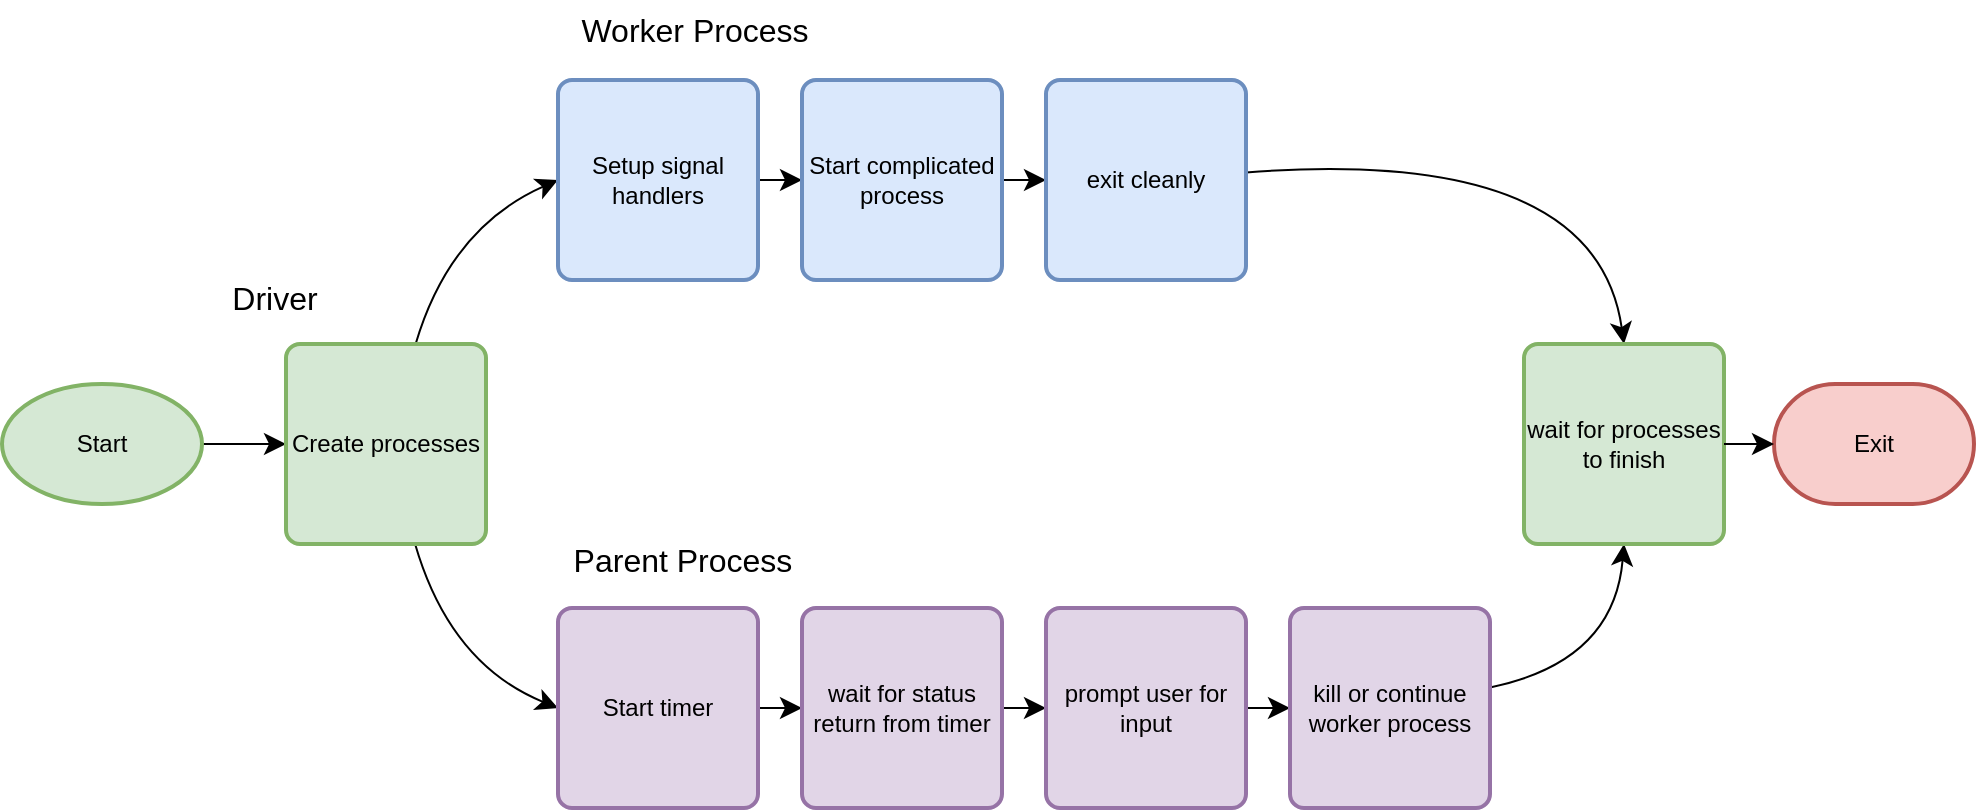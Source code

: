 <mxfile version="24.6.2" type="device">
  <diagram name="Page-1" id="ajki2U_npop0Cp-2EpqE">
    <mxGraphModel dx="2234" dy="1230" grid="0" gridSize="10" guides="1" tooltips="1" connect="1" arrows="1" fold="1" page="0" pageScale="1" pageWidth="850" pageHeight="1100" math="0" shadow="0">
      <root>
        <mxCell id="0" />
        <mxCell id="1" parent="0" />
        <mxCell id="_s9-1Ygfd8paigMYJvEP-3" style="edgeStyle=none;curved=1;rounded=0;orthogonalLoop=1;jettySize=auto;html=1;fontSize=12;startSize=8;endSize=8;" edge="1" parent="1" source="_s9-1Ygfd8paigMYJvEP-1" target="_s9-1Ygfd8paigMYJvEP-2">
          <mxGeometry relative="1" as="geometry" />
        </mxCell>
        <mxCell id="_s9-1Ygfd8paigMYJvEP-1" value="Start" style="strokeWidth=2;html=1;shape=mxgraph.flowchart.start_1;whiteSpace=wrap;fillColor=#d5e8d4;strokeColor=#82b366;" vertex="1" parent="1">
          <mxGeometry x="-428" y="143" width="100" height="60" as="geometry" />
        </mxCell>
        <mxCell id="_s9-1Ygfd8paigMYJvEP-7" style="edgeStyle=none;curved=1;rounded=0;orthogonalLoop=1;jettySize=auto;html=1;entryX=0;entryY=0.5;entryDx=0;entryDy=0;fontSize=12;startSize=8;endSize=8;" edge="1" parent="1" source="_s9-1Ygfd8paigMYJvEP-2" target="_s9-1Ygfd8paigMYJvEP-5">
          <mxGeometry relative="1" as="geometry">
            <Array as="points">
              <mxPoint x="-204" y="65" />
            </Array>
          </mxGeometry>
        </mxCell>
        <mxCell id="_s9-1Ygfd8paigMYJvEP-8" style="edgeStyle=none;curved=1;rounded=0;orthogonalLoop=1;jettySize=auto;html=1;entryX=0;entryY=0.5;entryDx=0;entryDy=0;fontSize=12;startSize=8;endSize=8;" edge="1" parent="1" source="_s9-1Ygfd8paigMYJvEP-2" target="_s9-1Ygfd8paigMYJvEP-6">
          <mxGeometry relative="1" as="geometry">
            <Array as="points">
              <mxPoint x="-204" y="283" />
            </Array>
          </mxGeometry>
        </mxCell>
        <mxCell id="_s9-1Ygfd8paigMYJvEP-2" value="Create processes" style="rounded=1;whiteSpace=wrap;html=1;absoluteArcSize=1;arcSize=14;strokeWidth=2;fillColor=#d5e8d4;strokeColor=#82b366;" vertex="1" parent="1">
          <mxGeometry x="-286" y="123" width="100" height="100" as="geometry" />
        </mxCell>
        <mxCell id="_s9-1Ygfd8paigMYJvEP-10" style="edgeStyle=none;curved=1;rounded=0;orthogonalLoop=1;jettySize=auto;html=1;entryX=0;entryY=0.5;entryDx=0;entryDy=0;fontSize=12;startSize=8;endSize=8;" edge="1" parent="1" source="_s9-1Ygfd8paigMYJvEP-5" target="_s9-1Ygfd8paigMYJvEP-9">
          <mxGeometry relative="1" as="geometry" />
        </mxCell>
        <mxCell id="_s9-1Ygfd8paigMYJvEP-5" value="Setup signal handlers" style="rounded=1;whiteSpace=wrap;html=1;absoluteArcSize=1;arcSize=14;strokeWidth=2;fillColor=#dae8fc;strokeColor=#6c8ebf;" vertex="1" parent="1">
          <mxGeometry x="-150" y="-9" width="100" height="100" as="geometry" />
        </mxCell>
        <mxCell id="_s9-1Ygfd8paigMYJvEP-14" style="edgeStyle=none;curved=1;rounded=0;orthogonalLoop=1;jettySize=auto;html=1;entryX=0;entryY=0.5;entryDx=0;entryDy=0;fontSize=12;startSize=8;endSize=8;" edge="1" parent="1" source="_s9-1Ygfd8paigMYJvEP-6" target="_s9-1Ygfd8paigMYJvEP-11">
          <mxGeometry relative="1" as="geometry" />
        </mxCell>
        <mxCell id="_s9-1Ygfd8paigMYJvEP-6" value="Start timer" style="rounded=1;whiteSpace=wrap;html=1;absoluteArcSize=1;arcSize=14;strokeWidth=2;fillColor=#e1d5e7;strokeColor=#9673a6;" vertex="1" parent="1">
          <mxGeometry x="-150" y="255" width="100" height="100" as="geometry" />
        </mxCell>
        <mxCell id="_s9-1Ygfd8paigMYJvEP-18" style="edgeStyle=none;curved=1;rounded=0;orthogonalLoop=1;jettySize=auto;html=1;entryX=0;entryY=0.5;entryDx=0;entryDy=0;fontSize=12;startSize=8;endSize=8;" edge="1" parent="1" source="_s9-1Ygfd8paigMYJvEP-9" target="_s9-1Ygfd8paigMYJvEP-17">
          <mxGeometry relative="1" as="geometry" />
        </mxCell>
        <mxCell id="_s9-1Ygfd8paigMYJvEP-9" value="Start complicated process" style="rounded=1;whiteSpace=wrap;html=1;absoluteArcSize=1;arcSize=14;strokeWidth=2;fillColor=#dae8fc;strokeColor=#6c8ebf;" vertex="1" parent="1">
          <mxGeometry x="-28" y="-9" width="100" height="100" as="geometry" />
        </mxCell>
        <mxCell id="_s9-1Ygfd8paigMYJvEP-15" style="edgeStyle=none;curved=1;rounded=0;orthogonalLoop=1;jettySize=auto;html=1;entryX=0;entryY=0.5;entryDx=0;entryDy=0;fontSize=12;startSize=8;endSize=8;" edge="1" parent="1" source="_s9-1Ygfd8paigMYJvEP-11" target="_s9-1Ygfd8paigMYJvEP-12">
          <mxGeometry relative="1" as="geometry" />
        </mxCell>
        <mxCell id="_s9-1Ygfd8paigMYJvEP-11" value="wait for status return from timer" style="rounded=1;whiteSpace=wrap;html=1;absoluteArcSize=1;arcSize=14;strokeWidth=2;fillColor=#e1d5e7;strokeColor=#9673a6;" vertex="1" parent="1">
          <mxGeometry x="-28" y="255" width="100" height="100" as="geometry" />
        </mxCell>
        <mxCell id="_s9-1Ygfd8paigMYJvEP-16" style="edgeStyle=none;curved=1;rounded=0;orthogonalLoop=1;jettySize=auto;html=1;entryX=0;entryY=0.5;entryDx=0;entryDy=0;fontSize=12;startSize=8;endSize=8;" edge="1" parent="1" source="_s9-1Ygfd8paigMYJvEP-12" target="_s9-1Ygfd8paigMYJvEP-13">
          <mxGeometry relative="1" as="geometry" />
        </mxCell>
        <mxCell id="_s9-1Ygfd8paigMYJvEP-12" value="prompt user for input" style="rounded=1;whiteSpace=wrap;html=1;absoluteArcSize=1;arcSize=14;strokeWidth=2;fillColor=#e1d5e7;strokeColor=#9673a6;" vertex="1" parent="1">
          <mxGeometry x="94" y="255" width="100" height="100" as="geometry" />
        </mxCell>
        <mxCell id="_s9-1Ygfd8paigMYJvEP-20" style="edgeStyle=none;curved=1;rounded=0;orthogonalLoop=1;jettySize=auto;html=1;entryX=0.5;entryY=1;entryDx=0;entryDy=0;fontSize=12;startSize=8;endSize=8;" edge="1" parent="1" source="_s9-1Ygfd8paigMYJvEP-13" target="_s9-1Ygfd8paigMYJvEP-19">
          <mxGeometry relative="1" as="geometry">
            <Array as="points">
              <mxPoint x="378" y="282" />
            </Array>
          </mxGeometry>
        </mxCell>
        <mxCell id="_s9-1Ygfd8paigMYJvEP-13" value="kill or continue worker process" style="rounded=1;whiteSpace=wrap;html=1;absoluteArcSize=1;arcSize=14;strokeWidth=2;fillColor=#e1d5e7;strokeColor=#9673a6;" vertex="1" parent="1">
          <mxGeometry x="216" y="255" width="100" height="100" as="geometry" />
        </mxCell>
        <mxCell id="_s9-1Ygfd8paigMYJvEP-21" style="edgeStyle=none;curved=1;rounded=0;orthogonalLoop=1;jettySize=auto;html=1;entryX=0.5;entryY=0;entryDx=0;entryDy=0;fontSize=12;startSize=8;endSize=8;" edge="1" parent="1" source="_s9-1Ygfd8paigMYJvEP-17" target="_s9-1Ygfd8paigMYJvEP-19">
          <mxGeometry relative="1" as="geometry">
            <Array as="points">
              <mxPoint x="369" y="24" />
            </Array>
          </mxGeometry>
        </mxCell>
        <mxCell id="_s9-1Ygfd8paigMYJvEP-17" value="exit cleanly" style="rounded=1;whiteSpace=wrap;html=1;absoluteArcSize=1;arcSize=14;strokeWidth=2;fillColor=#dae8fc;strokeColor=#6c8ebf;" vertex="1" parent="1">
          <mxGeometry x="94" y="-9" width="100" height="100" as="geometry" />
        </mxCell>
        <mxCell id="_s9-1Ygfd8paigMYJvEP-19" value="wait for processes to finish" style="rounded=1;whiteSpace=wrap;html=1;absoluteArcSize=1;arcSize=14;strokeWidth=2;fillColor=#d5e8d4;strokeColor=#82b366;" vertex="1" parent="1">
          <mxGeometry x="333" y="123" width="100" height="100" as="geometry" />
        </mxCell>
        <mxCell id="_s9-1Ygfd8paigMYJvEP-23" value="Exit" style="strokeWidth=2;html=1;shape=mxgraph.flowchart.terminator;whiteSpace=wrap;fillColor=#f8cecc;strokeColor=#b85450;" vertex="1" parent="1">
          <mxGeometry x="458" y="143" width="100" height="60" as="geometry" />
        </mxCell>
        <mxCell id="_s9-1Ygfd8paigMYJvEP-24" style="edgeStyle=none;curved=1;rounded=0;orthogonalLoop=1;jettySize=auto;html=1;entryX=0;entryY=0.5;entryDx=0;entryDy=0;entryPerimeter=0;fontSize=12;startSize=8;endSize=8;" edge="1" parent="1" source="_s9-1Ygfd8paigMYJvEP-19" target="_s9-1Ygfd8paigMYJvEP-23">
          <mxGeometry relative="1" as="geometry" />
        </mxCell>
        <mxCell id="_s9-1Ygfd8paigMYJvEP-25" value="Worker Process" style="text;html=1;align=center;verticalAlign=middle;whiteSpace=wrap;rounded=0;fontSize=16;" vertex="1" parent="1">
          <mxGeometry x="-144" y="-49" width="125" height="30" as="geometry" />
        </mxCell>
        <mxCell id="_s9-1Ygfd8paigMYJvEP-26" value="Parent Process" style="text;html=1;align=center;verticalAlign=middle;whiteSpace=wrap;rounded=0;fontSize=16;" vertex="1" parent="1">
          <mxGeometry x="-150" y="216" width="125" height="30" as="geometry" />
        </mxCell>
        <mxCell id="_s9-1Ygfd8paigMYJvEP-27" value="Driver" style="text;html=1;align=center;verticalAlign=middle;whiteSpace=wrap;rounded=0;fontSize=16;" vertex="1" parent="1">
          <mxGeometry x="-354" y="85" width="125" height="30" as="geometry" />
        </mxCell>
      </root>
    </mxGraphModel>
  </diagram>
</mxfile>
